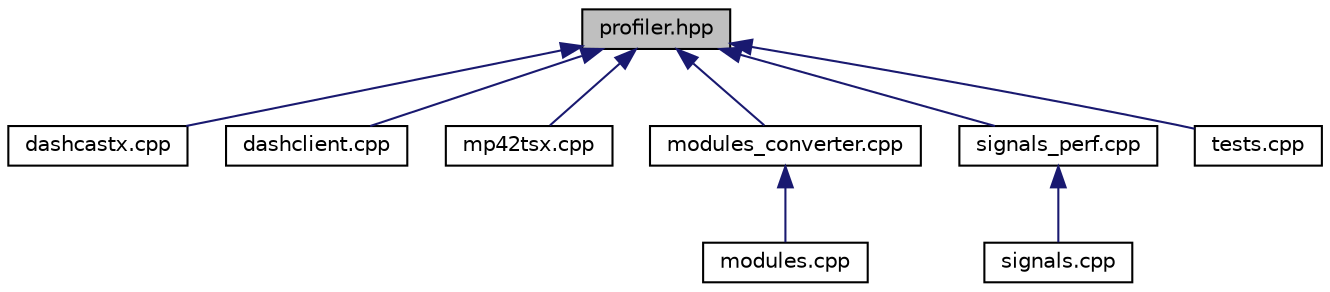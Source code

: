 digraph "profiler.hpp"
{
 // INTERACTIVE_SVG=YES
  edge [fontname="Helvetica",fontsize="10",labelfontname="Helvetica",labelfontsize="10"];
  node [fontname="Helvetica",fontsize="10",shape=record];
  Node1 [label="profiler.hpp",height=0.2,width=0.4,color="black", fillcolor="grey75", style="filled", fontcolor="black"];
  Node1 -> Node2 [dir="back",color="midnightblue",fontsize="10",style="solid",fontname="Helvetica"];
  Node2 [label="dashcastx.cpp",height=0.2,width=0.4,color="black", fillcolor="white", style="filled",URL="$dashcastx_8cpp.html"];
  Node1 -> Node3 [dir="back",color="midnightblue",fontsize="10",style="solid",fontname="Helvetica"];
  Node3 [label="dashclient.cpp",height=0.2,width=0.4,color="black", fillcolor="white", style="filled",URL="$dashclient_8cpp.html"];
  Node1 -> Node4 [dir="back",color="midnightblue",fontsize="10",style="solid",fontname="Helvetica"];
  Node4 [label="mp42tsx.cpp",height=0.2,width=0.4,color="black", fillcolor="white", style="filled",URL="$mp42tsx_8cpp.html"];
  Node1 -> Node5 [dir="back",color="midnightblue",fontsize="10",style="solid",fontname="Helvetica"];
  Node5 [label="modules_converter.cpp",height=0.2,width=0.4,color="black", fillcolor="white", style="filled",URL="$modules__converter_8cpp.html"];
  Node5 -> Node6 [dir="back",color="midnightblue",fontsize="10",style="solid",fontname="Helvetica"];
  Node6 [label="modules.cpp",height=0.2,width=0.4,color="black", fillcolor="white", style="filled",URL="$modules_8cpp.html"];
  Node1 -> Node7 [dir="back",color="midnightblue",fontsize="10",style="solid",fontname="Helvetica"];
  Node7 [label="signals_perf.cpp",height=0.2,width=0.4,color="black", fillcolor="white", style="filled",URL="$signals__perf_8cpp.html"];
  Node7 -> Node8 [dir="back",color="midnightblue",fontsize="10",style="solid",fontname="Helvetica"];
  Node8 [label="signals.cpp",height=0.2,width=0.4,color="black", fillcolor="white", style="filled",URL="$signals_8cpp.html"];
  Node1 -> Node9 [dir="back",color="midnightblue",fontsize="10",style="solid",fontname="Helvetica"];
  Node9 [label="tests.cpp",height=0.2,width=0.4,color="black", fillcolor="white", style="filled",URL="$tests_8cpp.html"];
}
